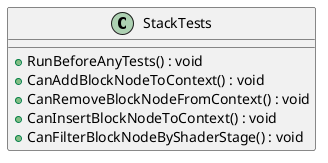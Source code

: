 @startuml
class StackTests {
    + RunBeforeAnyTests() : void
    + CanAddBlockNodeToContext() : void
    + CanRemoveBlockNodeFromContext() : void
    + CanInsertBlockNodeToContext() : void
    + CanFilterBlockNodeByShaderStage() : void
}
@enduml
